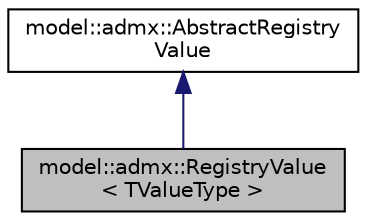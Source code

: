 digraph "model::admx::RegistryValue&lt; TValueType &gt;"
{
 // LATEX_PDF_SIZE
  edge [fontname="Helvetica",fontsize="10",labelfontname="Helvetica",labelfontsize="10"];
  node [fontname="Helvetica",fontsize="10",shape=record];
  Node1 [label="model::admx::RegistryValue\l\< TValueType \>",height=0.2,width=0.4,color="black", fillcolor="grey75", style="filled", fontcolor="black",tooltip=" "];
  Node2 -> Node1 [dir="back",color="midnightblue",fontsize="10",style="solid",fontname="Helvetica"];
  Node2 [label="model::admx::AbstractRegistry\lValue",height=0.2,width=0.4,color="black", fillcolor="white", style="filled",URL="$classmodel_1_1admx_1_1_abstract_registry_value.html",tooltip="The RegistryValue class The value element represents the actions to delete a registry subkey or set t..."];
}
